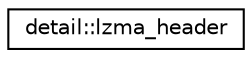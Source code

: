 digraph "Graphical Class Hierarchy"
{
 // LATEX_PDF_SIZE
  edge [fontname="Helvetica",fontsize="10",labelfontname="Helvetica",labelfontsize="10"];
  node [fontname="Helvetica",fontsize="10",shape=record];
  rankdir="LR";
  Node0 [label="detail::lzma_header",height=0.2,width=0.4,color="black", fillcolor="white", style="filled",URL="$classdetail_1_1lzma__header.html",tooltip=" "];
}

